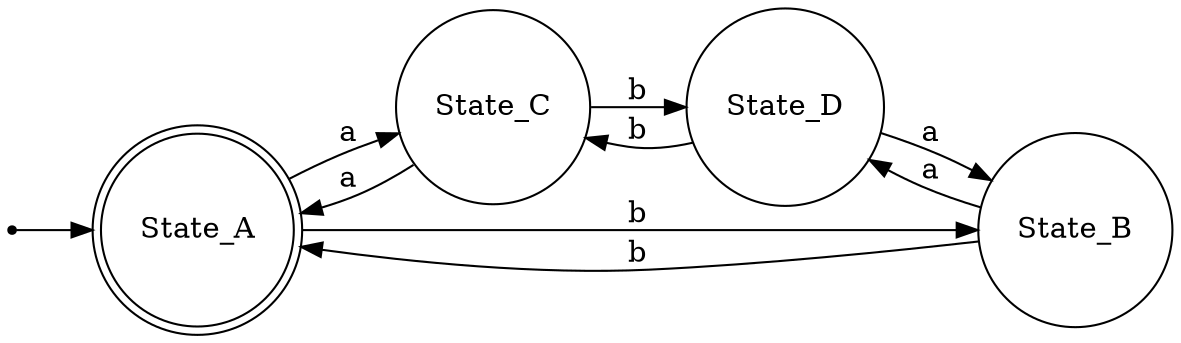 digraph tomitas_5 {
	rankdir=LR;
	size=8.5;
	start->State_A;
	State_A->State_C[ label=a ];
	State_A->State_B[ label=b ];
	State_B->State_A[ label=b ];
	State_B->State_D[ label=a ];
	State_C->State_D[ label=b ];
	State_C->State_A[ label=a ];
	State_D->State_C[ label=b ];
	State_D->State_B[ label=a ];
	State_A [ shape=doublecircle ];
	State_B [ shape=circle ];
	State_C [ shape=circle ];
	State_D [ shape=circle ];
	start [ shape=point ];

}
